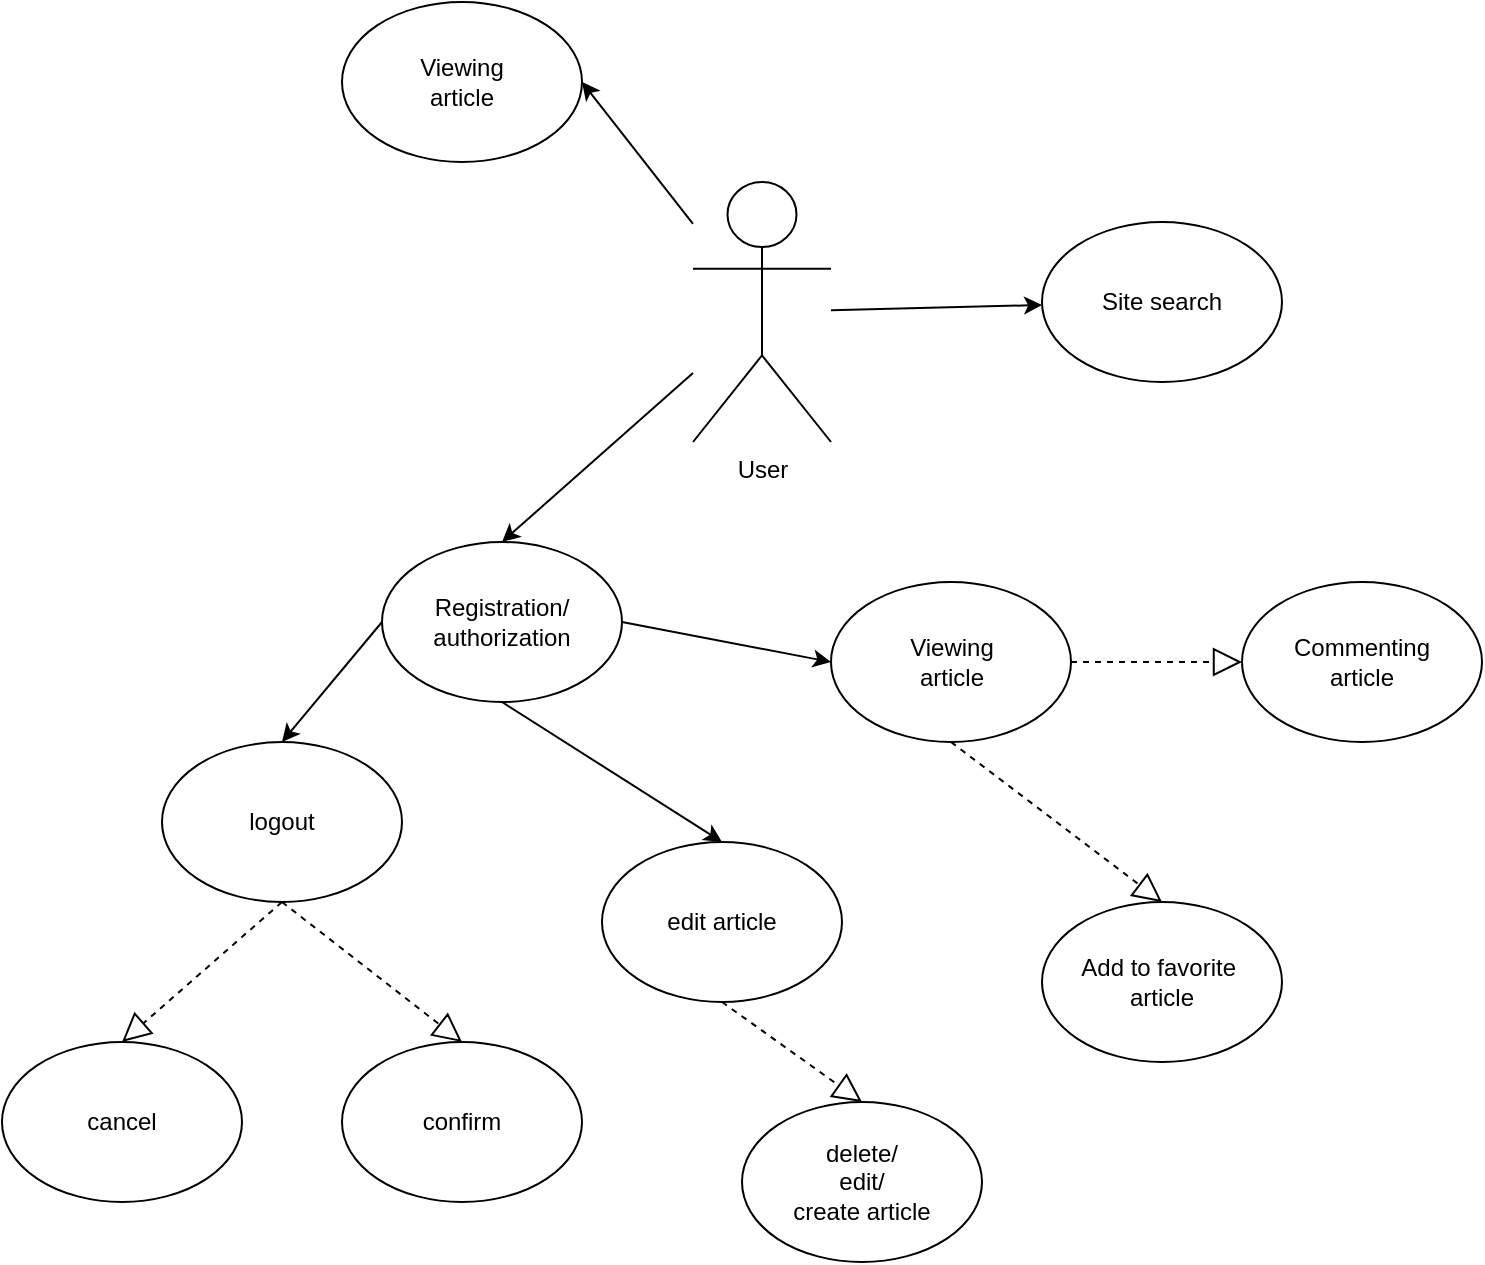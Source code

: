<mxfile version="13.9.1" type="github">
  <diagram id="TWnJcC-XXiKYLAce26Q4" name="Page-1">
    <mxGraphModel dx="1422" dy="762" grid="1" gridSize="10" guides="1" tooltips="1" connect="1" arrows="1" fold="1" page="1" pageScale="1" pageWidth="827" pageHeight="1169" math="0" shadow="0">
      <root>
        <mxCell id="0" />
        <mxCell id="1" parent="0" />
        <mxCell id="AzyQHwaNDZKE9QqSM65w-1" value="User&lt;br&gt;" style="shape=umlActor;verticalLabelPosition=bottom;verticalAlign=top;html=1;outlineConnect=0;" parent="1" vertex="1">
          <mxGeometry x="385.5" y="100" width="69" height="130" as="geometry" />
        </mxCell>
        <mxCell id="AzyQHwaNDZKE9QqSM65w-2" value="Registration/&lt;br&gt;authorization" style="ellipse;whiteSpace=wrap;html=1;" parent="1" vertex="1">
          <mxGeometry x="230" y="280" width="120" height="80" as="geometry" />
        </mxCell>
        <mxCell id="AzyQHwaNDZKE9QqSM65w-3" value="Viewing&lt;br&gt;article" style="ellipse;whiteSpace=wrap;html=1;" parent="1" vertex="1">
          <mxGeometry x="210" y="10" width="120" height="80" as="geometry" />
        </mxCell>
        <mxCell id="AzyQHwaNDZKE9QqSM65w-4" value="Site search" style="ellipse;whiteSpace=wrap;html=1;" parent="1" vertex="1">
          <mxGeometry x="560" y="120" width="120" height="80" as="geometry" />
        </mxCell>
        <mxCell id="AzyQHwaNDZKE9QqSM65w-5" value="edit article" style="ellipse;whiteSpace=wrap;html=1;" parent="1" vertex="1">
          <mxGeometry x="340" y="430" width="120" height="80" as="geometry" />
        </mxCell>
        <mxCell id="AzyQHwaNDZKE9QqSM65w-6" value="Add to favorite&amp;nbsp;&lt;br&gt;article" style="ellipse;whiteSpace=wrap;html=1;" parent="1" vertex="1">
          <mxGeometry x="560" y="460" width="120" height="80" as="geometry" />
        </mxCell>
        <mxCell id="AzyQHwaNDZKE9QqSM65w-7" value="logout" style="ellipse;whiteSpace=wrap;html=1;" parent="1" vertex="1">
          <mxGeometry x="120" y="380" width="120" height="80" as="geometry" />
        </mxCell>
        <mxCell id="AzyQHwaNDZKE9QqSM65w-8" value="" style="endArrow=classic;html=1;" parent="1" source="AzyQHwaNDZKE9QqSM65w-1" target="AzyQHwaNDZKE9QqSM65w-4" edge="1">
          <mxGeometry width="50" height="50" relative="1" as="geometry">
            <mxPoint x="390" y="310" as="sourcePoint" />
            <mxPoint x="310" y="160" as="targetPoint" />
          </mxGeometry>
        </mxCell>
        <mxCell id="AzyQHwaNDZKE9QqSM65w-9" value="" style="endArrow=classic;html=1;entryX=1;entryY=0.5;entryDx=0;entryDy=0;" parent="1" source="AzyQHwaNDZKE9QqSM65w-1" target="AzyQHwaNDZKE9QqSM65w-3" edge="1">
          <mxGeometry width="50" height="50" relative="1" as="geometry">
            <mxPoint x="390" y="310" as="sourcePoint" />
            <mxPoint x="440" y="260" as="targetPoint" />
          </mxGeometry>
        </mxCell>
        <mxCell id="AzyQHwaNDZKE9QqSM65w-10" value="" style="endArrow=classic;html=1;entryX=0;entryY=0.5;entryDx=0;entryDy=0;exitX=1;exitY=0.5;exitDx=0;exitDy=0;" parent="1" source="AzyQHwaNDZKE9QqSM65w-2" target="Fh4fEKLF_4jyOJ3iDynh-7" edge="1">
          <mxGeometry width="50" height="50" relative="1" as="geometry">
            <mxPoint x="390" y="310" as="sourcePoint" />
            <mxPoint x="440" y="260" as="targetPoint" />
          </mxGeometry>
        </mxCell>
        <mxCell id="AzyQHwaNDZKE9QqSM65w-11" value="" style="endArrow=classic;html=1;entryX=0.5;entryY=0;entryDx=0;entryDy=0;exitX=0.5;exitY=1;exitDx=0;exitDy=0;" parent="1" source="AzyQHwaNDZKE9QqSM65w-2" target="AzyQHwaNDZKE9QqSM65w-5" edge="1">
          <mxGeometry width="50" height="50" relative="1" as="geometry">
            <mxPoint x="390" y="310" as="sourcePoint" />
            <mxPoint x="440" y="260" as="targetPoint" />
          </mxGeometry>
        </mxCell>
        <mxCell id="AzyQHwaNDZKE9QqSM65w-12" value="" style="endArrow=classic;html=1;exitX=0;exitY=0.5;exitDx=0;exitDy=0;entryX=0.5;entryY=0;entryDx=0;entryDy=0;" parent="1" source="AzyQHwaNDZKE9QqSM65w-2" target="AzyQHwaNDZKE9QqSM65w-7" edge="1">
          <mxGeometry width="50" height="50" relative="1" as="geometry">
            <mxPoint x="390" y="310" as="sourcePoint" />
            <mxPoint x="440" y="260" as="targetPoint" />
          </mxGeometry>
        </mxCell>
        <mxCell id="AzyQHwaNDZKE9QqSM65w-13" value="" style="endArrow=classic;html=1;entryX=0.5;entryY=0;entryDx=0;entryDy=0;" parent="1" source="AzyQHwaNDZKE9QqSM65w-1" target="AzyQHwaNDZKE9QqSM65w-2" edge="1">
          <mxGeometry width="50" height="50" relative="1" as="geometry">
            <mxPoint x="390" y="310" as="sourcePoint" />
            <mxPoint x="440" y="260" as="targetPoint" />
          </mxGeometry>
        </mxCell>
        <mxCell id="AzyQHwaNDZKE9QqSM65w-14" value="Commenting&lt;br&gt;article" style="ellipse;whiteSpace=wrap;html=1;" parent="1" vertex="1">
          <mxGeometry x="660" y="300" width="120" height="80" as="geometry" />
        </mxCell>
        <mxCell id="Fh4fEKLF_4jyOJ3iDynh-1" value="&lt;span&gt;delete/&lt;/span&gt;&lt;br&gt;&lt;span&gt;edit/&lt;/span&gt;&lt;br&gt;&lt;span&gt;create article&lt;/span&gt;" style="ellipse;whiteSpace=wrap;html=1;" parent="1" vertex="1">
          <mxGeometry x="410" y="560" width="120" height="80" as="geometry" />
        </mxCell>
        <mxCell id="Fh4fEKLF_4jyOJ3iDynh-2" value="" style="endArrow=block;dashed=1;endFill=0;endSize=12;html=1;entryX=0.5;entryY=0;entryDx=0;entryDy=0;exitX=0.5;exitY=1;exitDx=0;exitDy=0;" parent="1" source="AzyQHwaNDZKE9QqSM65w-5" target="Fh4fEKLF_4jyOJ3iDynh-1" edge="1">
          <mxGeometry width="160" relative="1" as="geometry">
            <mxPoint x="350" y="480" as="sourcePoint" />
            <mxPoint x="510" y="480" as="targetPoint" />
          </mxGeometry>
        </mxCell>
        <mxCell id="Fh4fEKLF_4jyOJ3iDynh-3" value="confirm" style="ellipse;whiteSpace=wrap;html=1;" parent="1" vertex="1">
          <mxGeometry x="210" y="530" width="120" height="80" as="geometry" />
        </mxCell>
        <mxCell id="Fh4fEKLF_4jyOJ3iDynh-4" value="" style="endArrow=block;dashed=1;endFill=0;endSize=12;html=1;entryX=0.5;entryY=0;entryDx=0;entryDy=0;exitX=0.5;exitY=1;exitDx=0;exitDy=0;" parent="1" source="AzyQHwaNDZKE9QqSM65w-7" target="Fh4fEKLF_4jyOJ3iDynh-3" edge="1">
          <mxGeometry width="160" relative="1" as="geometry">
            <mxPoint x="330" y="550" as="sourcePoint" />
            <mxPoint x="330" y="610" as="targetPoint" />
          </mxGeometry>
        </mxCell>
        <mxCell id="Fh4fEKLF_4jyOJ3iDynh-5" value="cancel" style="ellipse;whiteSpace=wrap;html=1;" parent="1" vertex="1">
          <mxGeometry x="40" y="530" width="120" height="80" as="geometry" />
        </mxCell>
        <mxCell id="Fh4fEKLF_4jyOJ3iDynh-6" value="" style="endArrow=block;dashed=1;endFill=0;endSize=12;html=1;entryX=0.5;entryY=0;entryDx=0;entryDy=0;exitX=0.5;exitY=1;exitDx=0;exitDy=0;" parent="1" source="AzyQHwaNDZKE9QqSM65w-7" target="Fh4fEKLF_4jyOJ3iDynh-5" edge="1">
          <mxGeometry width="160" relative="1" as="geometry">
            <mxPoint x="120" y="470" as="sourcePoint" />
            <mxPoint x="250" y="540" as="targetPoint" />
          </mxGeometry>
        </mxCell>
        <mxCell id="Fh4fEKLF_4jyOJ3iDynh-7" value="Viewing&lt;br&gt;article" style="ellipse;whiteSpace=wrap;html=1;" parent="1" vertex="1">
          <mxGeometry x="454.5" y="300" width="120" height="80" as="geometry" />
        </mxCell>
        <mxCell id="Fh4fEKLF_4jyOJ3iDynh-8" value="" style="endArrow=block;dashed=1;endFill=0;endSize=12;html=1;entryX=0.5;entryY=0;entryDx=0;entryDy=0;exitX=0.5;exitY=1;exitDx=0;exitDy=0;" parent="1" source="Fh4fEKLF_4jyOJ3iDynh-7" target="AzyQHwaNDZKE9QqSM65w-6" edge="1">
          <mxGeometry width="160" relative="1" as="geometry">
            <mxPoint x="420" y="530" as="sourcePoint" />
            <mxPoint x="500" y="595" as="targetPoint" />
          </mxGeometry>
        </mxCell>
        <mxCell id="Fh4fEKLF_4jyOJ3iDynh-11" value="" style="endArrow=block;dashed=1;endFill=0;endSize=12;html=1;entryX=0;entryY=0.5;entryDx=0;entryDy=0;exitX=1;exitY=0.5;exitDx=0;exitDy=0;" parent="1" source="Fh4fEKLF_4jyOJ3iDynh-7" target="AzyQHwaNDZKE9QqSM65w-14" edge="1">
          <mxGeometry width="160" relative="1" as="geometry">
            <mxPoint x="550" y="420" as="sourcePoint" />
            <mxPoint x="650" y="500" as="targetPoint" />
          </mxGeometry>
        </mxCell>
      </root>
    </mxGraphModel>
  </diagram>
</mxfile>
